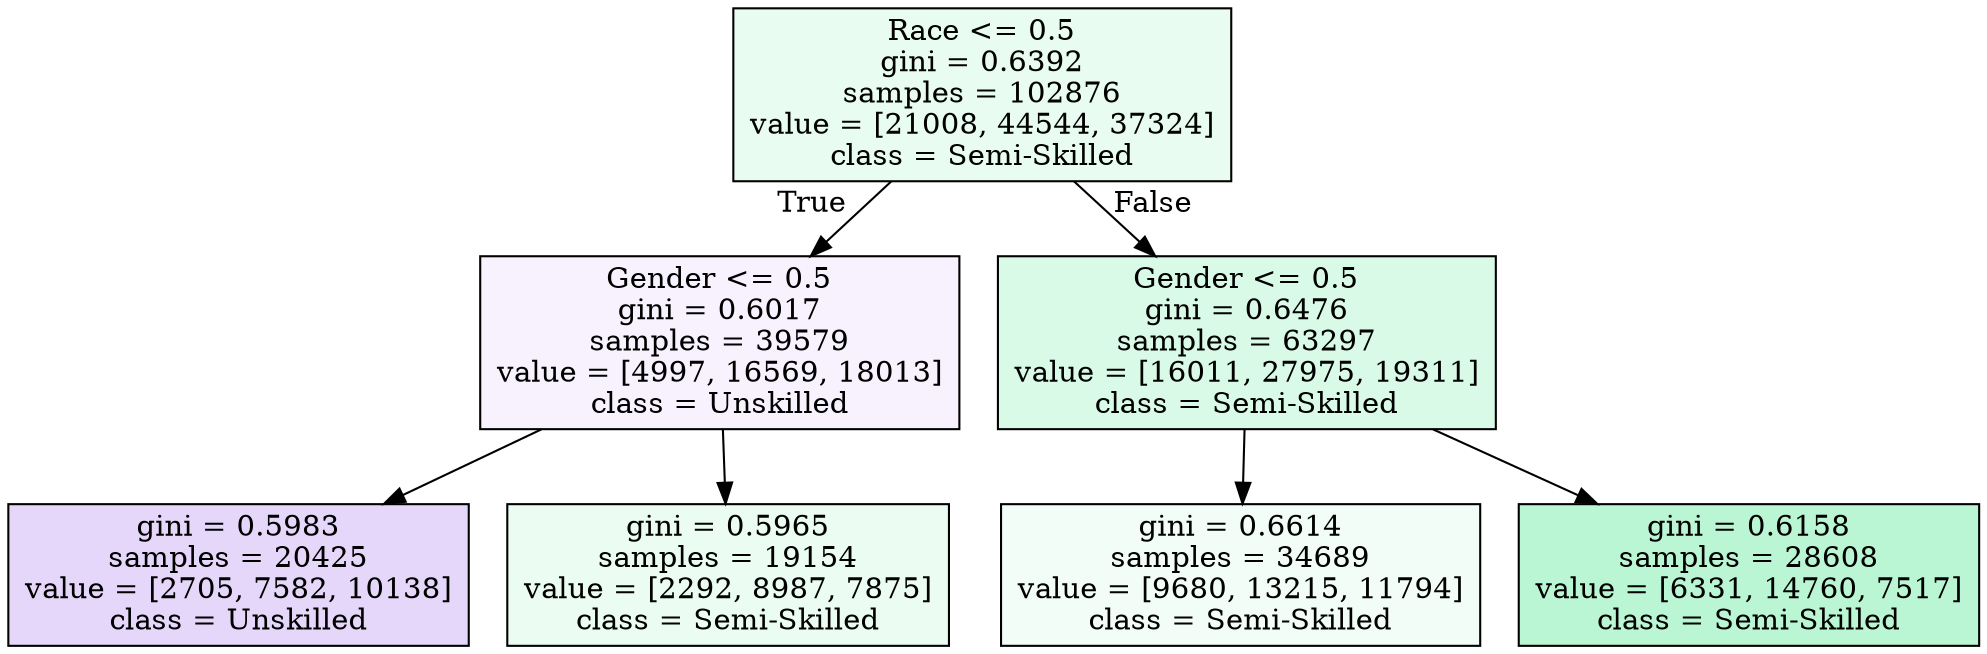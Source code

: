 digraph Tree {
node [shape=box, style="filled", color="black"] ;
0 [label="Race <= 0.5\ngini = 0.6392\nsamples = 102876\nvalue = [21008, 44544, 37324]\nclass = Semi-Skilled", fillcolor="#39e5811c"] ;
1 [label="Gender <= 0.5\ngini = 0.6017\nsamples = 39579\nvalue = [4997, 16569, 18013]\nclass = Unskilled", fillcolor="#8139e510"] ;
0 -> 1 [labeldistance=2.5, labelangle=45, headlabel="True"] ;
2 [label="gini = 0.5983\nsamples = 20425\nvalue = [2705, 7582, 10138]\nclass = Unskilled", fillcolor="#8139e533"] ;
1 -> 2 ;
3 [label="gini = 0.5965\nsamples = 19154\nvalue = [2292, 8987, 7875]\nclass = Semi-Skilled", fillcolor="#39e58119"] ;
1 -> 3 ;
4 [label="Gender <= 0.5\ngini = 0.6476\nsamples = 63297\nvalue = [16011, 27975, 19311]\nclass = Semi-Skilled", fillcolor="#39e58132"] ;
0 -> 4 [labeldistance=2.5, labelangle=-45, headlabel="False"] ;
5 [label="gini = 0.6614\nsamples = 34689\nvalue = [9680, 13215, 11794]\nclass = Semi-Skilled", fillcolor="#39e58110"] ;
4 -> 5 ;
6 [label="gini = 0.6158\nsamples = 28608\nvalue = [6331, 14760, 7517]\nclass = Semi-Skilled", fillcolor="#39e58158"] ;
4 -> 6 ;
}